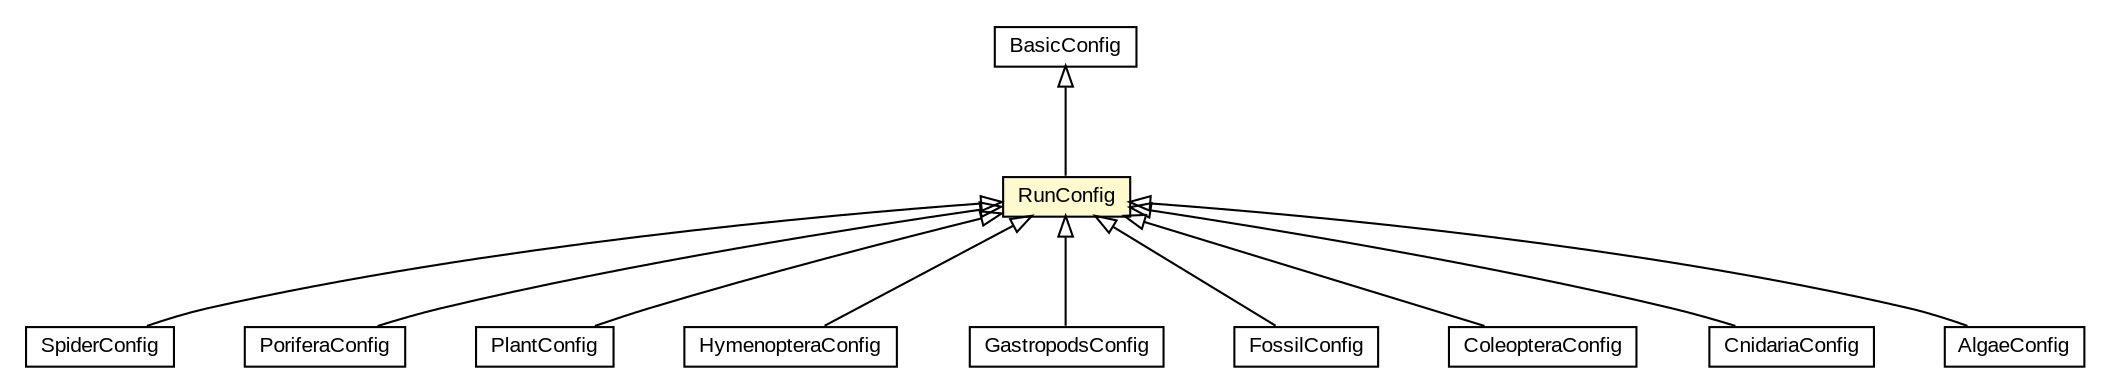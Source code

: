 #!/usr/local/bin/dot
#
# Class diagram 
# Generated by UMLGraph version R5_6-24-gf6e263 (http://www.umlgraph.org/)
#

digraph G {
	edge [fontname="arial",fontsize=10,labelfontname="arial",labelfontsize=10];
	node [fontname="arial",fontsize=10,shape=plaintext];
	nodesep=0.25;
	ranksep=0.5;
	// edu.arizona.biosemantics.semanticmarkup.config.RunConfig
	c124638 [label=<<table title="edu.arizona.biosemantics.semanticmarkup.config.RunConfig" border="0" cellborder="1" cellspacing="0" cellpadding="2" port="p" bgcolor="lemonChiffon" href="./RunConfig.html">
		<tr><td><table border="0" cellspacing="0" cellpadding="1">
<tr><td align="center" balign="center"> RunConfig </td></tr>
		</table></td></tr>
		</table>>, URL="./RunConfig.html", fontname="arial", fontcolor="black", fontsize=10.0];
	// edu.arizona.biosemantics.semanticmarkup.config.BasicConfig
	c124641 [label=<<table title="edu.arizona.biosemantics.semanticmarkup.config.BasicConfig" border="0" cellborder="1" cellspacing="0" cellpadding="2" port="p" href="./BasicConfig.html">
		<tr><td><table border="0" cellspacing="0" cellpadding="1">
<tr><td align="center" balign="center"> BasicConfig </td></tr>
		</table></td></tr>
		</table>>, URL="./BasicConfig.html", fontname="arial", fontcolor="black", fontsize=10.0];
	// edu.arizona.biosemantics.semanticmarkup.config.taxongroup.SpiderConfig
	c124643 [label=<<table title="edu.arizona.biosemantics.semanticmarkup.config.taxongroup.SpiderConfig" border="0" cellborder="1" cellspacing="0" cellpadding="2" port="p" href="./taxongroup/SpiderConfig.html">
		<tr><td><table border="0" cellspacing="0" cellpadding="1">
<tr><td align="center" balign="center"> SpiderConfig </td></tr>
		</table></td></tr>
		</table>>, URL="./taxongroup/SpiderConfig.html", fontname="arial", fontcolor="black", fontsize=10.0];
	// edu.arizona.biosemantics.semanticmarkup.config.taxongroup.PoriferaConfig
	c124644 [label=<<table title="edu.arizona.biosemantics.semanticmarkup.config.taxongroup.PoriferaConfig" border="0" cellborder="1" cellspacing="0" cellpadding="2" port="p" href="./taxongroup/PoriferaConfig.html">
		<tr><td><table border="0" cellspacing="0" cellpadding="1">
<tr><td align="center" balign="center"> PoriferaConfig </td></tr>
		</table></td></tr>
		</table>>, URL="./taxongroup/PoriferaConfig.html", fontname="arial", fontcolor="black", fontsize=10.0];
	// edu.arizona.biosemantics.semanticmarkup.config.taxongroup.PlantConfig
	c124645 [label=<<table title="edu.arizona.biosemantics.semanticmarkup.config.taxongroup.PlantConfig" border="0" cellborder="1" cellspacing="0" cellpadding="2" port="p" href="./taxongroup/PlantConfig.html">
		<tr><td><table border="0" cellspacing="0" cellpadding="1">
<tr><td align="center" balign="center"> PlantConfig </td></tr>
		</table></td></tr>
		</table>>, URL="./taxongroup/PlantConfig.html", fontname="arial", fontcolor="black", fontsize=10.0];
	// edu.arizona.biosemantics.semanticmarkup.config.taxongroup.HymenopteraConfig
	c124646 [label=<<table title="edu.arizona.biosemantics.semanticmarkup.config.taxongroup.HymenopteraConfig" border="0" cellborder="1" cellspacing="0" cellpadding="2" port="p" href="./taxongroup/HymenopteraConfig.html">
		<tr><td><table border="0" cellspacing="0" cellpadding="1">
<tr><td align="center" balign="center"> HymenopteraConfig </td></tr>
		</table></td></tr>
		</table>>, URL="./taxongroup/HymenopteraConfig.html", fontname="arial", fontcolor="black", fontsize=10.0];
	// edu.arizona.biosemantics.semanticmarkup.config.taxongroup.GastropodsConfig
	c124647 [label=<<table title="edu.arizona.biosemantics.semanticmarkup.config.taxongroup.GastropodsConfig" border="0" cellborder="1" cellspacing="0" cellpadding="2" port="p" href="./taxongroup/GastropodsConfig.html">
		<tr><td><table border="0" cellspacing="0" cellpadding="1">
<tr><td align="center" balign="center"> GastropodsConfig </td></tr>
		</table></td></tr>
		</table>>, URL="./taxongroup/GastropodsConfig.html", fontname="arial", fontcolor="black", fontsize=10.0];
	// edu.arizona.biosemantics.semanticmarkup.config.taxongroup.FossilConfig
	c124648 [label=<<table title="edu.arizona.biosemantics.semanticmarkup.config.taxongroup.FossilConfig" border="0" cellborder="1" cellspacing="0" cellpadding="2" port="p" href="./taxongroup/FossilConfig.html">
		<tr><td><table border="0" cellspacing="0" cellpadding="1">
<tr><td align="center" balign="center"> FossilConfig </td></tr>
		</table></td></tr>
		</table>>, URL="./taxongroup/FossilConfig.html", fontname="arial", fontcolor="black", fontsize=10.0];
	// edu.arizona.biosemantics.semanticmarkup.config.taxongroup.ColeopteraConfig
	c124649 [label=<<table title="edu.arizona.biosemantics.semanticmarkup.config.taxongroup.ColeopteraConfig" border="0" cellborder="1" cellspacing="0" cellpadding="2" port="p" href="./taxongroup/ColeopteraConfig.html">
		<tr><td><table border="0" cellspacing="0" cellpadding="1">
<tr><td align="center" balign="center"> ColeopteraConfig </td></tr>
		</table></td></tr>
		</table>>, URL="./taxongroup/ColeopteraConfig.html", fontname="arial", fontcolor="black", fontsize=10.0];
	// edu.arizona.biosemantics.semanticmarkup.config.taxongroup.CnidariaConfig
	c124650 [label=<<table title="edu.arizona.biosemantics.semanticmarkup.config.taxongroup.CnidariaConfig" border="0" cellborder="1" cellspacing="0" cellpadding="2" port="p" href="./taxongroup/CnidariaConfig.html">
		<tr><td><table border="0" cellspacing="0" cellpadding="1">
<tr><td align="center" balign="center"> CnidariaConfig </td></tr>
		</table></td></tr>
		</table>>, URL="./taxongroup/CnidariaConfig.html", fontname="arial", fontcolor="black", fontsize=10.0];
	// edu.arizona.biosemantics.semanticmarkup.config.taxongroup.AlgaeConfig
	c124651 [label=<<table title="edu.arizona.biosemantics.semanticmarkup.config.taxongroup.AlgaeConfig" border="0" cellborder="1" cellspacing="0" cellpadding="2" port="p" href="./taxongroup/AlgaeConfig.html">
		<tr><td><table border="0" cellspacing="0" cellpadding="1">
<tr><td align="center" balign="center"> AlgaeConfig </td></tr>
		</table></td></tr>
		</table>>, URL="./taxongroup/AlgaeConfig.html", fontname="arial", fontcolor="black", fontsize=10.0];
	//edu.arizona.biosemantics.semanticmarkup.config.RunConfig extends edu.arizona.biosemantics.semanticmarkup.config.BasicConfig
	c124641:p -> c124638:p [dir=back,arrowtail=empty];
	//edu.arizona.biosemantics.semanticmarkup.config.taxongroup.SpiderConfig extends edu.arizona.biosemantics.semanticmarkup.config.RunConfig
	c124638:p -> c124643:p [dir=back,arrowtail=empty];
	//edu.arizona.biosemantics.semanticmarkup.config.taxongroup.PoriferaConfig extends edu.arizona.biosemantics.semanticmarkup.config.RunConfig
	c124638:p -> c124644:p [dir=back,arrowtail=empty];
	//edu.arizona.biosemantics.semanticmarkup.config.taxongroup.PlantConfig extends edu.arizona.biosemantics.semanticmarkup.config.RunConfig
	c124638:p -> c124645:p [dir=back,arrowtail=empty];
	//edu.arizona.biosemantics.semanticmarkup.config.taxongroup.HymenopteraConfig extends edu.arizona.biosemantics.semanticmarkup.config.RunConfig
	c124638:p -> c124646:p [dir=back,arrowtail=empty];
	//edu.arizona.biosemantics.semanticmarkup.config.taxongroup.GastropodsConfig extends edu.arizona.biosemantics.semanticmarkup.config.RunConfig
	c124638:p -> c124647:p [dir=back,arrowtail=empty];
	//edu.arizona.biosemantics.semanticmarkup.config.taxongroup.FossilConfig extends edu.arizona.biosemantics.semanticmarkup.config.RunConfig
	c124638:p -> c124648:p [dir=back,arrowtail=empty];
	//edu.arizona.biosemantics.semanticmarkup.config.taxongroup.ColeopteraConfig extends edu.arizona.biosemantics.semanticmarkup.config.RunConfig
	c124638:p -> c124649:p [dir=back,arrowtail=empty];
	//edu.arizona.biosemantics.semanticmarkup.config.taxongroup.CnidariaConfig extends edu.arizona.biosemantics.semanticmarkup.config.RunConfig
	c124638:p -> c124650:p [dir=back,arrowtail=empty];
	//edu.arizona.biosemantics.semanticmarkup.config.taxongroup.AlgaeConfig extends edu.arizona.biosemantics.semanticmarkup.config.RunConfig
	c124638:p -> c124651:p [dir=back,arrowtail=empty];
}

